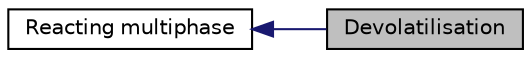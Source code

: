 digraph "Devolatilisation"
{
  bgcolor="transparent";
  edge [fontname="Helvetica",fontsize="10",labelfontname="Helvetica",labelfontsize="10"];
  node [fontname="Helvetica",fontsize="10",shape=record];
  rankdir=LR;
  Node0 [label="Devolatilisation",height=0.2,width=0.4,color="black", fillcolor="grey75", style="filled" fontcolor="black"];
  Node1 [label="Reacting multiphase",height=0.2,width=0.4,color="black",URL="$group__grpLagrangianIntermediateReactingMultiphaseSubModels.html"];
  Node1->Node0 [shape=plaintext, color="midnightblue", dir="back", style="solid"];
}
